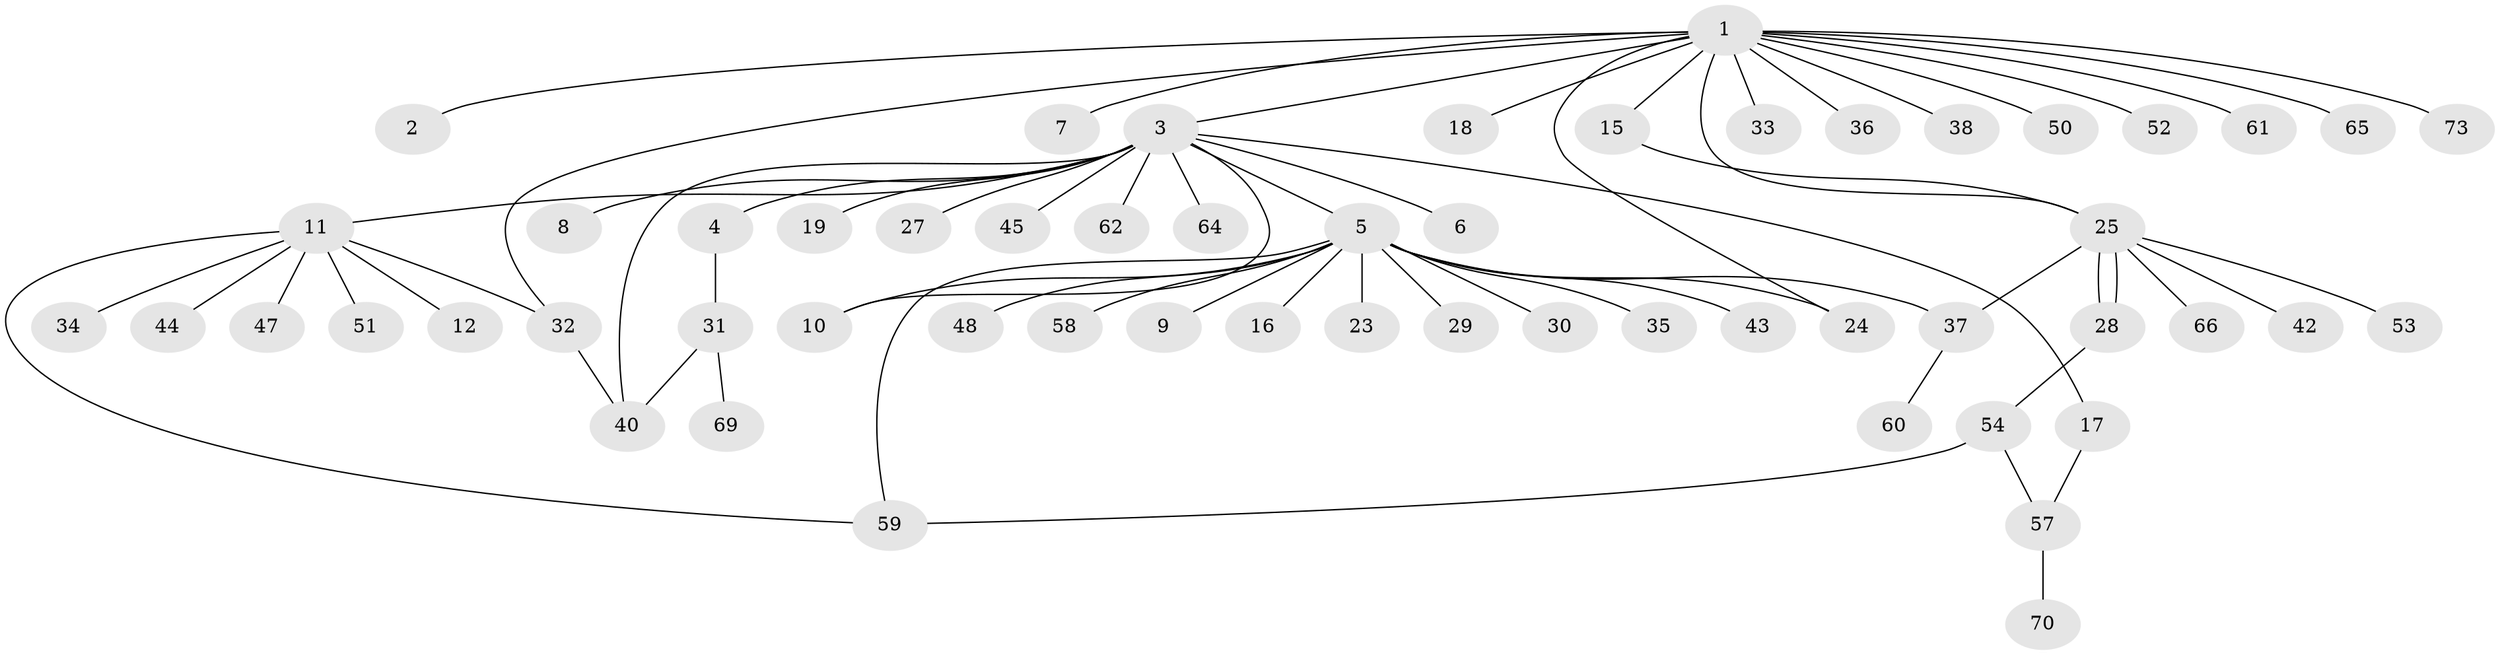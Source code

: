 // original degree distribution, {17: 0.0136986301369863, 1: 0.589041095890411, 15: 0.0136986301369863, 2: 0.1780821917808219, 12: 0.0136986301369863, 5: 0.0273972602739726, 6: 0.0136986301369863, 3: 0.1095890410958904, 9: 0.0136986301369863, 4: 0.0273972602739726}
// Generated by graph-tools (version 1.1) at 2025/11/02/27/25 16:11:09]
// undirected, 56 vertices, 66 edges
graph export_dot {
graph [start="1"]
  node [color=gray90,style=filled];
  1 [super="+21"];
  2;
  3 [super="+20"];
  4;
  5 [super="+13"];
  6 [super="+26"];
  7;
  8 [super="+56"];
  9;
  10;
  11 [super="+14"];
  12;
  15 [super="+22"];
  16;
  17;
  18;
  19 [super="+49"];
  23;
  24;
  25 [super="+41"];
  27;
  28 [super="+55"];
  29;
  30;
  31 [super="+46"];
  32 [super="+39"];
  33 [super="+71"];
  34;
  35;
  36;
  37;
  38;
  40;
  42;
  43;
  44;
  45;
  47;
  48;
  50;
  51;
  52;
  53 [super="+67"];
  54;
  57 [super="+68"];
  58 [super="+63"];
  59 [super="+72"];
  60;
  61;
  62;
  64;
  65;
  66;
  69;
  70;
  73;
  1 -- 2;
  1 -- 3;
  1 -- 7;
  1 -- 15;
  1 -- 18;
  1 -- 24;
  1 -- 25;
  1 -- 32;
  1 -- 33;
  1 -- 36;
  1 -- 38;
  1 -- 50;
  1 -- 52;
  1 -- 61;
  1 -- 65;
  1 -- 73;
  3 -- 4;
  3 -- 5 [weight=2];
  3 -- 6;
  3 -- 8;
  3 -- 10;
  3 -- 11;
  3 -- 17;
  3 -- 19;
  3 -- 27;
  3 -- 40;
  3 -- 45;
  3 -- 62;
  3 -- 64;
  4 -- 31;
  5 -- 9;
  5 -- 10;
  5 -- 16;
  5 -- 23;
  5 -- 24 [weight=2];
  5 -- 29;
  5 -- 30;
  5 -- 35;
  5 -- 48;
  5 -- 59;
  5 -- 37;
  5 -- 58;
  5 -- 43;
  11 -- 12;
  11 -- 59;
  11 -- 34;
  11 -- 51;
  11 -- 44;
  11 -- 47;
  11 -- 32;
  15 -- 25;
  17 -- 57;
  25 -- 28;
  25 -- 28;
  25 -- 37;
  25 -- 42;
  25 -- 53;
  25 -- 66;
  28 -- 54;
  31 -- 40;
  31 -- 69;
  32 -- 40;
  37 -- 60;
  54 -- 59;
  54 -- 57;
  57 -- 70;
}
